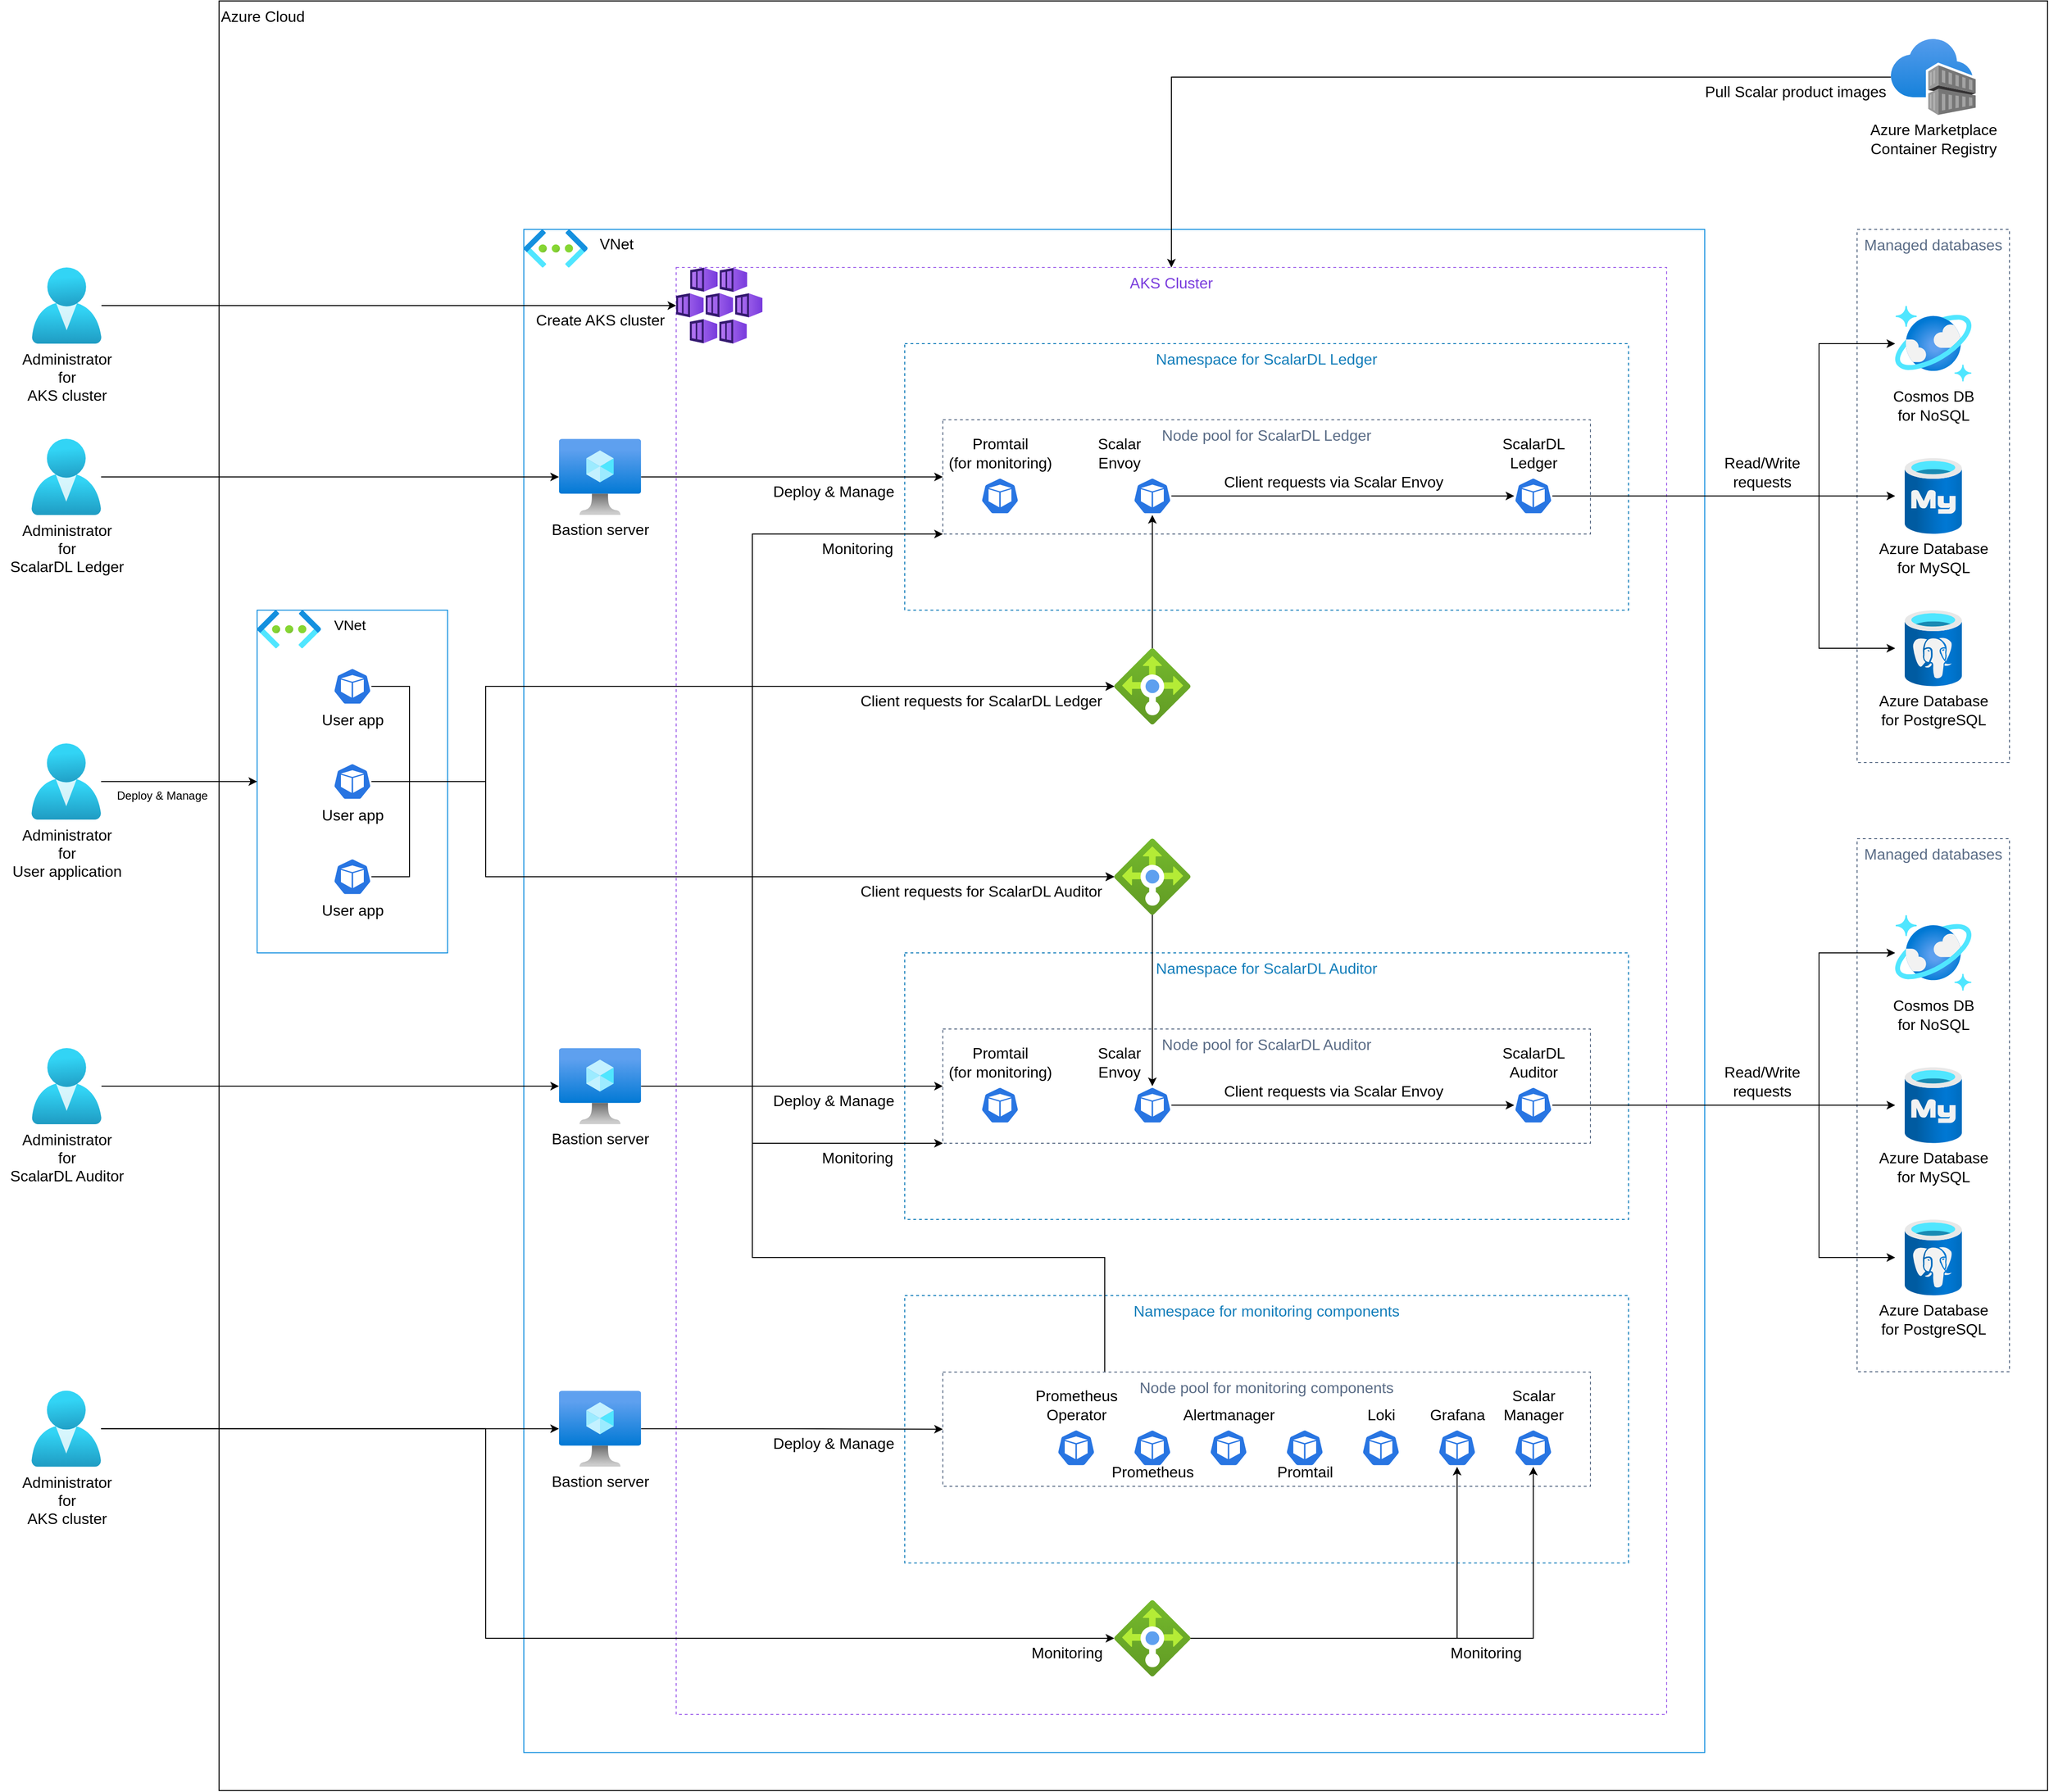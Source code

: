 <mxfile version="21.6.3" type="google">
  <diagram id="od8Rnb8N7IRgNO0WA-l_" name="ページ1">
    <mxGraphModel grid="1" page="1" gridSize="10" guides="1" tooltips="1" connect="1" arrows="1" fold="1" pageScale="1" pageWidth="827" pageHeight="1169" math="0" shadow="0">
      <root>
        <mxCell id="0" />
        <mxCell id="1" parent="0" />
        <mxCell id="4RMlaNEZ_JUuQXNBITAf-21" value="" style="fillColor=none;strokeColor=#1490df;verticalAlign=top;fontStyle=0;fontColor=#5A6C86;fontFamily=Helvetica;fontSize=12;align=left;" vertex="1" parent="1">
          <mxGeometry x="-760" y="320" width="1240" height="1600" as="geometry" />
        </mxCell>
        <mxCell id="4RMlaNEZ_JUuQXNBITAf-16" value="Azure Cloud" style="fillColor=none;strokeColor=#000000;verticalAlign=top;fontStyle=0;fontColor=#000000;fontFamily=Helvetica;fontSize=16;align=left;" vertex="1" parent="1">
          <mxGeometry x="-1080" y="80" width="1920" height="1880" as="geometry" />
        </mxCell>
        <mxCell id="4RMlaNEZ_JUuQXNBITAf-17" value="" style="fillColor=none;strokeColor=#1490df;verticalAlign=top;fontStyle=0;fontColor=#5A6C86;fontFamily=Helvetica;fontSize=12;align=left;" vertex="1" parent="1">
          <mxGeometry x="-1040" y="720" width="200" height="360" as="geometry" />
        </mxCell>
        <mxCell id="UtOP1kqGwqF7ZHsXyCKP-4" style="edgeStyle=orthogonalEdgeStyle;rounded=0;orthogonalLoop=1;jettySize=auto;html=1;" edge="1" parent="1" source="lfk6WiDXfvXD1CINPozg-5" target="ld51Vf0XXrK7iPBP93IV-2">
          <mxGeometry relative="1" as="geometry">
            <Array as="points">
              <mxPoint x="-880" y="800" />
              <mxPoint x="-880" y="900" />
              <mxPoint x="-800" y="900" />
              <mxPoint x="-800" y="1000" />
            </Array>
            <mxPoint x="-920" y="812.96" as="sourcePoint" />
            <mxPoint x="-140" y="1000.034" as="targetPoint" />
          </mxGeometry>
        </mxCell>
        <mxCell id="UtOP1kqGwqF7ZHsXyCKP-8" style="edgeStyle=orthogonalEdgeStyle;rounded=0;orthogonalLoop=1;jettySize=auto;html=1;" edge="1" parent="1" source="lfk6WiDXfvXD1CINPozg-6" target="ld51Vf0XXrK7iPBP93IV-2">
          <mxGeometry relative="1" as="geometry">
            <Array as="points">
              <mxPoint x="-880" y="1000" />
              <mxPoint x="-880" y="900" />
              <mxPoint x="-800" y="900" />
              <mxPoint x="-800" y="1000" />
            </Array>
            <mxPoint x="-920" y="987.04" as="sourcePoint" />
            <mxPoint x="-140" y="1000.034" as="targetPoint" />
          </mxGeometry>
        </mxCell>
        <mxCell id="UtOP1kqGwqF7ZHsXyCKP-2" style="edgeStyle=orthogonalEdgeStyle;rounded=0;orthogonalLoop=1;jettySize=auto;html=1;" edge="1" parent="1" source="lfk6WiDXfvXD1CINPozg-5" target="ld51Vf0XXrK7iPBP93IV-1">
          <mxGeometry relative="1" as="geometry">
            <Array as="points">
              <mxPoint x="-880" y="800" />
              <mxPoint x="-880" y="900" />
              <mxPoint x="-800" y="900" />
              <mxPoint x="-800" y="800" />
            </Array>
            <mxPoint x="-920" y="812.96" as="sourcePoint" />
            <mxPoint x="-140" y="800.0" as="targetPoint" />
          </mxGeometry>
        </mxCell>
        <mxCell id="UtOP1kqGwqF7ZHsXyCKP-3" style="edgeStyle=orthogonalEdgeStyle;rounded=0;orthogonalLoop=1;jettySize=auto;html=1;strokeWidth=1;" edge="1" parent="1" source="lfk6WiDXfvXD1CINPozg-6" target="ld51Vf0XXrK7iPBP93IV-1">
          <mxGeometry relative="1" as="geometry">
            <Array as="points">
              <mxPoint x="-880" y="1000" />
              <mxPoint x="-880" y="900" />
              <mxPoint x="-800" y="900" />
              <mxPoint x="-800" y="800" />
            </Array>
            <mxPoint x="-920" y="987.04" as="sourcePoint" />
            <mxPoint x="-140" y="800.0" as="targetPoint" />
          </mxGeometry>
        </mxCell>
        <mxCell id="4RMlaNEZ_JUuQXNBITAf-29" value="AKS Cluster" style="fillColor=none;strokeColor=#a265ec;dashed=1;verticalAlign=top;fontStyle=0;fontColor=#7a3ddd;strokeWidth=1;fontSize=16;" vertex="1" parent="1">
          <mxGeometry x="-600" y="360" width="1040" height="1520" as="geometry" />
        </mxCell>
        <mxCell id="UtOP1kqGwqF7ZHsXyCKP-1" style="edgeStyle=orthogonalEdgeStyle;rounded=0;orthogonalLoop=1;jettySize=auto;html=1;" edge="1" parent="1" source="lfk6WiDXfvXD1CINPozg-4" target="ld51Vf0XXrK7iPBP93IV-1">
          <mxGeometry relative="1" as="geometry">
            <Array as="points">
              <mxPoint x="-800" y="900" />
              <mxPoint x="-800" y="800" />
            </Array>
            <mxPoint x="-920" y="900.04" as="sourcePoint" />
            <mxPoint x="-140" y="800.0" as="targetPoint" />
          </mxGeometry>
        </mxCell>
        <mxCell id="UtOP1kqGwqF7ZHsXyCKP-7" style="edgeStyle=orthogonalEdgeStyle;rounded=0;orthogonalLoop=1;jettySize=auto;html=1;" edge="1" parent="1" source="lfk6WiDXfvXD1CINPozg-4" target="ld51Vf0XXrK7iPBP93IV-2">
          <mxGeometry relative="1" as="geometry">
            <Array as="points">
              <mxPoint x="-800" y="900" />
              <mxPoint x="-800" y="1000" />
            </Array>
            <mxPoint x="-920" y="900.04" as="sourcePoint" />
            <mxPoint x="-140" y="1000.034" as="targetPoint" />
          </mxGeometry>
        </mxCell>
        <mxCell id="_7Zfx2WeEvOsrcjYOMyE-3" value="Namespace for ScalarDL Ledger" style="fillColor=none;strokeColor=#147EBA;dashed=1;verticalAlign=top;fontStyle=0;fontColor=#147EBA;whiteSpace=wrap;html=1;fontSize=16;" vertex="1" parent="1">
          <mxGeometry x="-360" y="440" width="760" height="280" as="geometry" />
        </mxCell>
        <mxCell id="_7Zfx2WeEvOsrcjYOMyE-7" value="Namespace for&amp;nbsp;monitoring components" style="fillColor=none;strokeColor=#147EBA;dashed=1;verticalAlign=top;fontStyle=0;fontColor=#147EBA;whiteSpace=wrap;html=1;fontSize=16;" vertex="1" parent="1">
          <mxGeometry x="-360" y="1440" width="760" height="280.84" as="geometry" />
        </mxCell>
        <mxCell id="_7Zfx2WeEvOsrcjYOMyE-4" value="Namespace for ScalarDL Auditor" style="fillColor=none;strokeColor=#147EBA;dashed=1;verticalAlign=top;fontStyle=0;fontColor=#147EBA;whiteSpace=wrap;html=1;fontSize=16;" vertex="1" parent="1">
          <mxGeometry x="-360" y="1080" width="760" height="280" as="geometry" />
        </mxCell>
        <mxCell id="XumjTPw2hBYQ-sRrh7FU-35" style="edgeStyle=orthogonalEdgeStyle;rounded=0;orthogonalLoop=1;jettySize=auto;html=1;fontFamily=Helvetica;fontSize=12;fontColor=#D05C17;" edge="1" parent="1" source="rG4Chw25xC7ntbcP7RaF-3" target="4RMlaNEZ_JUuQXNBITAf-24">
          <mxGeometry relative="1" as="geometry">
            <mxPoint x="-1203.636" y="580.619" as="sourcePoint" />
            <mxPoint x="-720" y="580" as="targetPoint" />
          </mxGeometry>
        </mxCell>
        <mxCell id="XumjTPw2hBYQ-sRrh7FU-36" value="Managed databases" style="fillColor=none;strokeColor=#5A6C86;dashed=1;verticalAlign=top;fontStyle=0;fontColor=#5A6C86;fontFamily=Helvetica;fontSize=16;" vertex="1" parent="1">
          <mxGeometry x="640" y="320" width="160" height="560" as="geometry" />
        </mxCell>
        <mxCell id="eG7ZQN_vo8qLT-gt9y6S-23" style="edgeStyle=orthogonalEdgeStyle;rounded=0;orthogonalLoop=1;jettySize=auto;html=1;entryX=0;entryY=0.5;entryDx=0;entryDy=0;entryPerimeter=0;" edge="1" parent="1" source="lfk6WiDXfvXD1CINPozg-9">
          <mxGeometry relative="1" as="geometry">
            <Array as="points">
              <mxPoint x="600" y="600" />
              <mxPoint x="600" y="440" />
            </Array>
            <mxPoint x="320" y="600.048" as="sourcePoint" />
            <mxPoint x="680" y="440" as="targetPoint" />
          </mxGeometry>
        </mxCell>
        <mxCell id="eG7ZQN_vo8qLT-gt9y6S-40" style="edgeStyle=orthogonalEdgeStyle;rounded=0;orthogonalLoop=1;jettySize=auto;html=1;" edge="1" parent="1" source="lfk6WiDXfvXD1CINPozg-9">
          <mxGeometry relative="1" as="geometry">
            <Array as="points">
              <mxPoint x="600" y="600" />
              <mxPoint x="600" y="760" />
            </Array>
            <mxPoint x="320" y="600.048" as="sourcePoint" />
            <mxPoint x="680" y="760" as="targetPoint" />
          </mxGeometry>
        </mxCell>
        <mxCell id="eG7ZQN_vo8qLT-gt9y6S-41" style="edgeStyle=orthogonalEdgeStyle;rounded=0;orthogonalLoop=1;jettySize=auto;html=1;" edge="1" parent="1" source="lfk6WiDXfvXD1CINPozg-9">
          <mxGeometry relative="1" as="geometry">
            <Array as="points" />
            <mxPoint x="320" y="600.048" as="sourcePoint" />
            <mxPoint x="680" y="600" as="targetPoint" />
          </mxGeometry>
        </mxCell>
        <mxCell id="XumjTPw2hBYQ-sRrh7FU-22" value="Node pool for ScalarDL Ledger" style="fillColor=none;strokeColor=#5A6C86;dashed=1;verticalAlign=top;fontStyle=0;fontColor=#5A6C86;fontFamily=Helvetica;fontSize=16;" vertex="1" parent="1">
          <mxGeometry x="-320" y="520" width="680" height="120" as="geometry" />
        </mxCell>
        <mxCell id="XumjTPw2hBYQ-sRrh7FU-33" value="" style="edgeStyle=orthogonalEdgeStyle;rounded=0;orthogonalLoop=1;jettySize=auto;html=1;fontFamily=Helvetica;fontSize=12;fontColor=#D05C17;entryX=0;entryY=0.5;entryDx=0;entryDy=0;" edge="1" parent="1" source="4RMlaNEZ_JUuQXNBITAf-24" target="XumjTPw2hBYQ-sRrh7FU-22">
          <mxGeometry relative="1" as="geometry">
            <mxPoint x="-640.0" y="580" as="sourcePoint" />
            <Array as="points" />
          </mxGeometry>
        </mxCell>
        <mxCell id="eG7ZQN_vo8qLT-gt9y6S-7" value="ScalarDL&lt;br&gt;Ledger" style="text;html=1;align=center;verticalAlign=middle;resizable=0;points=[];autosize=1;strokeColor=none;fillColor=none;fontSize=16;" vertex="1" parent="1">
          <mxGeometry x="255" y="530" width="90" height="50" as="geometry" />
        </mxCell>
        <mxCell id="eG7ZQN_vo8qLT-gt9y6S-8" value="Scalar&lt;br&gt;Envoy" style="text;html=1;align=center;verticalAlign=middle;resizable=0;points=[];autosize=1;strokeColor=none;fillColor=none;fontSize=16;" vertex="1" parent="1">
          <mxGeometry x="-170" y="530" width="70" height="50" as="geometry" />
        </mxCell>
        <mxCell id="eG7ZQN_vo8qLT-gt9y6S-24" style="edgeStyle=orthogonalEdgeStyle;rounded=0;orthogonalLoop=1;jettySize=auto;html=1;" edge="1" parent="1" source="lfk6WiDXfvXD1CINPozg-8" target="lfk6WiDXfvXD1CINPozg-9">
          <mxGeometry relative="1" as="geometry">
            <mxPoint x="-80" y="600.0" as="sourcePoint" />
            <mxPoint x="280" y="600.048" as="targetPoint" />
          </mxGeometry>
        </mxCell>
        <mxCell id="eG7ZQN_vo8qLT-gt9y6S-36" value="Bastion server" style="text;html=1;align=center;verticalAlign=middle;resizable=0;points=[];autosize=1;strokeColor=none;fillColor=none;fontSize=16;" vertex="1" parent="1">
          <mxGeometry x="-744.99" y="620.0" width="130" height="30" as="geometry" />
        </mxCell>
        <mxCell id="eG7ZQN_vo8qLT-gt9y6S-38" value="Deploy &amp;amp; Manage" style="text;html=1;align=center;verticalAlign=middle;resizable=0;points=[];autosize=1;strokeColor=none;fillColor=none;fontSize=16;" vertex="1" parent="1">
          <mxGeometry x="-510" y="580" width="150" height="30" as="geometry" />
        </mxCell>
        <mxCell id="eG7ZQN_vo8qLT-gt9y6S-51" value="Administrator&lt;br style=&quot;font-size: 16px;&quot;&gt;for&lt;br style=&quot;font-size: 16px;&quot;&gt;ScalarDL Ledger" style="text;html=1;align=center;verticalAlign=middle;resizable=0;points=[];autosize=1;strokeColor=none;fillColor=none;fontSize=16;" vertex="1" parent="1">
          <mxGeometry x="-1310" y="620" width="140" height="70" as="geometry" />
        </mxCell>
        <mxCell id="tqQFtVf9cBMd6XpxgD0x-10" style="edgeStyle=orthogonalEdgeStyle;rounded=0;orthogonalLoop=1;jettySize=auto;html=1;entryX=0.5;entryY=0;entryDx=0;entryDy=0;" edge="1" parent="1" source="4RMlaNEZ_JUuQXNBITAf-2" target="4RMlaNEZ_JUuQXNBITAf-29">
          <mxGeometry relative="1" as="geometry">
            <Array as="points">
              <mxPoint x="-80" y="160" />
            </Array>
            <mxPoint x="680" y="160" as="sourcePoint" />
            <mxPoint x="-20" y="360" as="targetPoint" />
          </mxGeometry>
        </mxCell>
        <mxCell id="eG7ZQN_vo8qLT-gt9y6S-57" value="Pull Scalar product images" style="text;html=1;align=center;verticalAlign=middle;resizable=0;points=[];autosize=1;strokeColor=none;fillColor=none;fontSize=16;" vertex="1" parent="1">
          <mxGeometry x="470" y="160" width="210" height="30" as="geometry" />
        </mxCell>
        <mxCell id="eG7ZQN_vo8qLT-gt9y6S-59" value="Create AKS cluster" style="text;html=1;align=center;verticalAlign=middle;resizable=0;points=[];autosize=1;strokeColor=none;fillColor=none;fontSize=16;" vertex="1" parent="1">
          <mxGeometry x="-759.99" y="400" width="160" height="30" as="geometry" />
        </mxCell>
        <mxCell id="eG7ZQN_vo8qLT-gt9y6S-67" value="Promtail&lt;br style=&quot;font-size: 16px;&quot;&gt;(for monitoring)" style="text;html=1;align=center;verticalAlign=middle;resizable=0;points=[];autosize=1;strokeColor=none;fillColor=none;fontSize=16;" vertex="1" parent="1">
          <mxGeometry x="-325" y="530" width="130" height="50" as="geometry" />
        </mxCell>
        <mxCell id="eG7ZQN_vo8qLT-gt9y6S-73" value="Client requests via Scalar Envoy" style="text;html=1;align=center;verticalAlign=middle;resizable=0;points=[];autosize=1;strokeColor=none;fillColor=none;fontSize=16;" vertex="1" parent="1">
          <mxGeometry x="-35" y="570" width="250" height="30" as="geometry" />
        </mxCell>
        <mxCell id="eG7ZQN_vo8qLT-gt9y6S-74" value="Read/Write&lt;br style=&quot;font-size: 16px;&quot;&gt;requests" style="text;html=1;align=center;verticalAlign=middle;resizable=0;points=[];autosize=1;strokeColor=none;fillColor=none;fontSize=16;" vertex="1" parent="1">
          <mxGeometry x="490" y="550.0" width="100" height="50" as="geometry" />
        </mxCell>
        <mxCell id="UtOP1kqGwqF7ZHsXyCKP-9" style="edgeStyle=orthogonalEdgeStyle;rounded=0;orthogonalLoop=1;jettySize=auto;html=1;entryX=0.5;entryY=1;entryDx=0;entryDy=0;entryPerimeter=0;" edge="1" parent="1" source="ld51Vf0XXrK7iPBP93IV-1" target="lfk6WiDXfvXD1CINPozg-8">
          <mxGeometry relative="1" as="geometry">
            <mxPoint x="-100" y="612.841" as="targetPoint" />
            <mxPoint x="-100" y="760" as="sourcePoint" />
          </mxGeometry>
        </mxCell>
        <mxCell id="kts-2amzLd4KtE07fWtA-69" value="Managed databases" style="fillColor=none;strokeColor=#5A6C86;dashed=1;verticalAlign=top;fontStyle=0;fontColor=#5A6C86;fontFamily=Helvetica;fontSize=16;" vertex="1" parent="1">
          <mxGeometry x="640" y="960.0" width="160" height="560" as="geometry" />
        </mxCell>
        <mxCell id="_7Zfx2WeEvOsrcjYOMyE-21" style="edgeStyle=orthogonalEdgeStyle;rounded=0;orthogonalLoop=1;jettySize=auto;html=1;entryX=0;entryY=1;entryDx=0;entryDy=0;exitX=0.25;exitY=0;exitDx=0;exitDy=0;" edge="1" parent="1" source="kts-2amzLd4KtE07fWtA-80" target="kts-2amzLd4KtE07fWtA-81">
          <mxGeometry relative="1" as="geometry">
            <Array as="points">
              <mxPoint x="-150" y="1400" />
              <mxPoint x="-520" y="1400" />
              <mxPoint x="-520" y="1280" />
            </Array>
          </mxGeometry>
        </mxCell>
        <mxCell id="_7Zfx2WeEvOsrcjYOMyE-22" style="edgeStyle=orthogonalEdgeStyle;rounded=0;orthogonalLoop=1;jettySize=auto;html=1;entryX=0;entryY=1;entryDx=0;entryDy=0;exitX=0.25;exitY=0;exitDx=0;exitDy=0;" edge="1" parent="1" source="kts-2amzLd4KtE07fWtA-80" target="XumjTPw2hBYQ-sRrh7FU-22">
          <mxGeometry relative="1" as="geometry">
            <Array as="points">
              <mxPoint x="-150" y="1400" />
              <mxPoint x="-520" y="1400" />
              <mxPoint x="-520" y="640" />
            </Array>
          </mxGeometry>
        </mxCell>
        <mxCell id="kts-2amzLd4KtE07fWtA-80" value="Node pool for monitoring components" style="fillColor=none;strokeColor=#5A6C86;dashed=1;verticalAlign=top;fontStyle=0;fontColor=#5A6C86;fontFamily=Helvetica;fontSize=16;" vertex="1" parent="1">
          <mxGeometry x="-320" y="1520.42" width="680" height="120" as="geometry" />
        </mxCell>
        <mxCell id="kts-2amzLd4KtE07fWtA-81" value="Node pool for ScalarDL Auditor" style="fillColor=none;strokeColor=#5A6C86;dashed=1;verticalAlign=top;fontStyle=0;fontColor=#5A6C86;fontFamily=Helvetica;fontSize=16;" vertex="1" parent="1">
          <mxGeometry x="-320" y="1160" width="680" height="120" as="geometry" />
        </mxCell>
        <mxCell id="kts-2amzLd4KtE07fWtA-85" value="ScalarDL&lt;br&gt;Auditor" style="text;html=1;align=center;verticalAlign=middle;resizable=0;points=[];autosize=1;strokeColor=none;fillColor=none;fontSize=16;" vertex="1" parent="1">
          <mxGeometry x="255" y="1170" width="90" height="50" as="geometry" />
        </mxCell>
        <mxCell id="kts-2amzLd4KtE07fWtA-86" value="Scalar&lt;br&gt;Envoy" style="text;html=1;align=center;verticalAlign=middle;resizable=0;points=[];autosize=1;strokeColor=none;fillColor=none;fontSize=16;" vertex="1" parent="1">
          <mxGeometry x="-170" y="1170" width="70" height="50" as="geometry" />
        </mxCell>
        <mxCell id="kts-2amzLd4KtE07fWtA-87" value="Prometheus&lt;br style=&quot;font-size: 16px;&quot;&gt;Operator" style="text;html=1;align=center;verticalAlign=middle;resizable=0;points=[];autosize=1;strokeColor=none;fillColor=none;fontSize=16;" vertex="1" parent="1">
          <mxGeometry x="-235" y="1529.92" width="110" height="50" as="geometry" />
        </mxCell>
        <mxCell id="kts-2amzLd4KtE07fWtA-88" value="Prometheus" style="text;html=1;align=center;verticalAlign=middle;resizable=0;points=[];autosize=1;strokeColor=none;fillColor=none;fontSize=16;" vertex="1" parent="1">
          <mxGeometry x="-155" y="1610.42" width="110" height="30" as="geometry" />
        </mxCell>
        <mxCell id="kts-2amzLd4KtE07fWtA-89" value="Grafana" style="text;html=1;align=center;verticalAlign=middle;resizable=0;points=[];autosize=1;strokeColor=none;fillColor=none;fontSize=16;" vertex="1" parent="1">
          <mxGeometry x="180" y="1549.92" width="80" height="30" as="geometry" />
        </mxCell>
        <mxCell id="kts-2amzLd4KtE07fWtA-90" value="Scalar&lt;br&gt;Manager" style="text;html=1;align=center;verticalAlign=middle;resizable=0;points=[];autosize=1;strokeColor=none;fillColor=none;fontSize=16;" vertex="1" parent="1">
          <mxGeometry x="255" y="1530" width="90" height="50" as="geometry" />
        </mxCell>
        <mxCell id="kts-2amzLd4KtE07fWtA-94" style="edgeStyle=orthogonalEdgeStyle;rounded=0;orthogonalLoop=1;jettySize=auto;html=1;" edge="1" parent="1" source="lfk6WiDXfvXD1CINPozg-11" target="lfk6WiDXfvXD1CINPozg-12">
          <mxGeometry relative="1" as="geometry">
            <mxPoint x="-80" y="1240.84" as="sourcePoint" />
            <mxPoint x="280" y="1240.861" as="targetPoint" />
          </mxGeometry>
        </mxCell>
        <mxCell id="kts-2amzLd4KtE07fWtA-99" value="Alertmanager" style="text;html=1;align=center;verticalAlign=middle;resizable=0;points=[];autosize=1;strokeColor=none;fillColor=none;fontSize=16;" vertex="1" parent="1">
          <mxGeometry x="-80" y="1549.92" width="120" height="30" as="geometry" />
        </mxCell>
        <mxCell id="kts-2amzLd4KtE07fWtA-100" value="Monitoring" style="text;html=1;align=center;verticalAlign=middle;resizable=0;points=[];autosize=1;strokeColor=none;fillColor=none;fontSize=16;" vertex="1" parent="1">
          <mxGeometry x="200" y="1800" width="100" height="30" as="geometry" />
        </mxCell>
        <mxCell id="kts-2amzLd4KtE07fWtA-101" value="Bastion server" style="text;html=1;align=center;verticalAlign=middle;resizable=0;points=[];autosize=1;strokeColor=none;fillColor=none;fontSize=16;" vertex="1" parent="1">
          <mxGeometry x="-744.99" y="1260" width="130" height="30" as="geometry" />
        </mxCell>
        <mxCell id="kts-2amzLd4KtE07fWtA-102" value="Deploy &amp;amp; Manage" style="text;html=1;align=center;verticalAlign=middle;resizable=0;points=[];autosize=1;strokeColor=none;fillColor=none;fontSize=16;" vertex="1" parent="1">
          <mxGeometry x="-510" y="1220" width="150" height="30" as="geometry" />
        </mxCell>
        <mxCell id="_7Zfx2WeEvOsrcjYOMyE-14" style="edgeStyle=orthogonalEdgeStyle;rounded=0;orthogonalLoop=1;jettySize=auto;html=1;entryX=0.5;entryY=1;entryDx=0;entryDy=0;entryPerimeter=0;" edge="1" parent="1" source="ld51Vf0XXrK7iPBP93IV-3" target="lfk6WiDXfvXD1CINPozg-21">
          <mxGeometry relative="1" as="geometry">
            <mxPoint x="220.022" y="1612.761" as="targetPoint" />
            <mxPoint x="-60" y="1800" as="sourcePoint" />
            <Array as="points">
              <mxPoint x="220" y="1800" />
            </Array>
          </mxGeometry>
        </mxCell>
        <mxCell id="_7Zfx2WeEvOsrcjYOMyE-15" style="edgeStyle=orthogonalEdgeStyle;rounded=0;orthogonalLoop=1;jettySize=auto;html=1;entryX=0.5;entryY=1;entryDx=0;entryDy=0;entryPerimeter=0;" edge="1" parent="1" source="ld51Vf0XXrK7iPBP93IV-3" target="lfk6WiDXfvXD1CINPozg-22">
          <mxGeometry relative="1" as="geometry">
            <mxPoint x="300.022" y="1612.761" as="targetPoint" />
            <mxPoint x="-60" y="1800" as="sourcePoint" />
            <Array as="points">
              <mxPoint x="300" y="1800" />
            </Array>
          </mxGeometry>
        </mxCell>
        <mxCell id="kts-2amzLd4KtE07fWtA-106" value="Monitoring" style="text;html=1;align=center;verticalAlign=middle;resizable=0;points=[];autosize=1;strokeColor=none;fillColor=none;fontSize=16;" vertex="1" parent="1">
          <mxGeometry x="-240" y="1800" width="100" height="30" as="geometry" />
        </mxCell>
        <mxCell id="kts-2amzLd4KtE07fWtA-114" value="Loki" style="text;html=1;align=center;verticalAlign=middle;resizable=0;points=[];autosize=1;strokeColor=none;fillColor=none;fontSize=16;" vertex="1" parent="1">
          <mxGeometry x="115" y="1549.92" width="50" height="30" as="geometry" />
        </mxCell>
        <mxCell id="kts-2amzLd4KtE07fWtA-115" value="Promtail" style="text;html=1;align=center;verticalAlign=middle;resizable=0;points=[];autosize=1;strokeColor=none;fillColor=none;fontSize=16;" vertex="1" parent="1">
          <mxGeometry x="20" y="1610" width="80" height="30" as="geometry" />
        </mxCell>
        <mxCell id="kts-2amzLd4KtE07fWtA-117" value="Promtail&lt;br style=&quot;font-size: 16px;&quot;&gt;(for monitoring)" style="text;html=1;align=center;verticalAlign=middle;resizable=0;points=[];autosize=1;strokeColor=none;fillColor=none;fontSize=16;" vertex="1" parent="1">
          <mxGeometry x="-325" y="1170" width="130" height="50" as="geometry" />
        </mxCell>
        <mxCell id="kts-2amzLd4KtE07fWtA-121" value="Client requests via Scalar Envoy" style="text;html=1;align=center;verticalAlign=middle;resizable=0;points=[];autosize=1;strokeColor=none;fillColor=none;fontSize=16;" vertex="1" parent="1">
          <mxGeometry x="-35" y="1210" width="250" height="30" as="geometry" />
        </mxCell>
        <mxCell id="kts-2amzLd4KtE07fWtA-122" value="Read/Write&lt;br style=&quot;font-size: 16px;&quot;&gt;requests" style="text;html=1;align=center;verticalAlign=middle;resizable=0;points=[];autosize=1;strokeColor=none;fillColor=none;fontSize=16;" vertex="1" parent="1">
          <mxGeometry x="490" y="1190" width="100" height="50" as="geometry" />
        </mxCell>
        <mxCell id="kts-2amzLd4KtE07fWtA-123" value="Deploy &amp;amp; Manage" style="text;html=1;align=center;verticalAlign=middle;resizable=0;points=[];autosize=1;strokeColor=none;fillColor=none;fontSize=16;" vertex="1" parent="1">
          <mxGeometry x="-510" y="1580" width="150" height="30" as="geometry" />
        </mxCell>
        <mxCell id="UtOP1kqGwqF7ZHsXyCKP-10" style="edgeStyle=orthogonalEdgeStyle;rounded=0;orthogonalLoop=1;jettySize=auto;html=1;entryX=0.5;entryY=0;entryDx=0;entryDy=0;entryPerimeter=0;" edge="1" parent="1" source="ld51Vf0XXrK7iPBP93IV-2" target="lfk6WiDXfvXD1CINPozg-11">
          <mxGeometry relative="1" as="geometry">
            <mxPoint x="-100" y="1227.999" as="targetPoint" />
            <mxPoint x="-100" y="1040" as="sourcePoint" />
          </mxGeometry>
        </mxCell>
        <mxCell id="kts-2amzLd4KtE07fWtA-127" value="Administrator&lt;br style=&quot;font-size: 16px;&quot;&gt;for&lt;br style=&quot;font-size: 16px;&quot;&gt;ScalarDL Auditor" style="text;html=1;align=center;verticalAlign=middle;resizable=0;points=[];autosize=1;strokeColor=none;fillColor=none;fontSize=16;" vertex="1" parent="1">
          <mxGeometry x="-1310" y="1260" width="140" height="70" as="geometry" />
        </mxCell>
        <mxCell id="kts-2amzLd4KtE07fWtA-133" value="Administrator&lt;br style=&quot;font-size: 16px;&quot;&gt;for&lt;br style=&quot;font-size: 16px;&quot;&gt;User application" style="text;html=1;align=center;verticalAlign=middle;resizable=0;points=[];autosize=1;strokeColor=none;fillColor=none;fontSize=16;" vertex="1" parent="1">
          <mxGeometry x="-1310" y="940" width="140" height="70" as="geometry" />
        </mxCell>
        <mxCell id="kts-2amzLd4KtE07fWtA-145" value="Deploy &amp;amp; Manage" style="text;html=1;align=center;verticalAlign=middle;resizable=0;points=[];autosize=1;strokeColor=none;fillColor=none;" vertex="1" parent="1">
          <mxGeometry x="-1200" y="900" width="120" height="30" as="geometry" />
        </mxCell>
        <mxCell id="UtOP1kqGwqF7ZHsXyCKP-11" value="Client requests for ScalarDL Ledger" style="text;html=1;align=center;verticalAlign=middle;resizable=0;points=[];autosize=1;strokeColor=none;fillColor=none;fontSize=16;" vertex="1" parent="1">
          <mxGeometry x="-420" y="800" width="280" height="30" as="geometry" />
        </mxCell>
        <mxCell id="UtOP1kqGwqF7ZHsXyCKP-12" value="Client requests for ScalarDL Auditor" style="text;html=1;align=center;verticalAlign=middle;resizable=0;points=[];autosize=1;strokeColor=none;fillColor=none;fontSize=16;" vertex="1" parent="1">
          <mxGeometry x="-420" y="1000" width="280" height="30" as="geometry" />
        </mxCell>
        <mxCell id="yIkkksGHY--DXV_cxmRt-3" style="edgeStyle=orthogonalEdgeStyle;rounded=0;orthogonalLoop=1;jettySize=auto;html=1;" edge="1" parent="1" source="rG4Chw25xC7ntbcP7RaF-1">
          <mxGeometry relative="1" as="geometry">
            <mxPoint x="-1203.636" y="400" as="sourcePoint" />
            <mxPoint x="-600" y="400" as="targetPoint" />
          </mxGeometry>
        </mxCell>
        <mxCell id="yIkkksGHY--DXV_cxmRt-2" value="Administrator&lt;br style=&quot;font-size: 16px;&quot;&gt;for&lt;br style=&quot;font-size: 16px;&quot;&gt;AKS cluster" style="text;html=1;align=center;verticalAlign=middle;resizable=0;points=[];autosize=1;strokeColor=none;fillColor=none;fontSize=16;" vertex="1" parent="1">
          <mxGeometry x="-1300" y="440" width="120" height="70" as="geometry" />
        </mxCell>
        <mxCell id="_7Zfx2WeEvOsrcjYOMyE-12" style="edgeStyle=orthogonalEdgeStyle;rounded=0;orthogonalLoop=1;jettySize=auto;html=1;" edge="1" parent="1" source="rG4Chw25xC7ntbcP7RaF-6" target="4RMlaNEZ_JUuQXNBITAf-28">
          <mxGeometry relative="1" as="geometry">
            <mxPoint x="-1203.636" y="1580.42" as="sourcePoint" />
            <Array as="points" />
            <mxPoint x="-720" y="1579.857" as="targetPoint" />
          </mxGeometry>
        </mxCell>
        <mxCell id="_7Zfx2WeEvOsrcjYOMyE-13" style="edgeStyle=orthogonalEdgeStyle;rounded=0;orthogonalLoop=1;jettySize=auto;html=1;" edge="1" parent="1" source="rG4Chw25xC7ntbcP7RaF-6" target="ld51Vf0XXrK7iPBP93IV-3">
          <mxGeometry relative="1" as="geometry">
            <Array as="points">
              <mxPoint x="-800" y="1580" />
              <mxPoint x="-800" y="1800" />
            </Array>
            <mxPoint x="-1203.636" y="1580.381" as="sourcePoint" />
            <mxPoint x="-140" y="1800" as="targetPoint" />
          </mxGeometry>
        </mxCell>
        <mxCell id="_7Zfx2WeEvOsrcjYOMyE-11" style="edgeStyle=orthogonalEdgeStyle;rounded=0;orthogonalLoop=1;jettySize=auto;html=1;" edge="1" parent="1" source="4RMlaNEZ_JUuQXNBITAf-28" target="kts-2amzLd4KtE07fWtA-80">
          <mxGeometry relative="1" as="geometry">
            <mxPoint x="-640" y="1580.42" as="sourcePoint" />
          </mxGeometry>
        </mxCell>
        <mxCell id="_7Zfx2WeEvOsrcjYOMyE-10" value="Bastion server" style="text;html=1;align=center;verticalAlign=middle;resizable=0;points=[];autosize=1;strokeColor=none;fillColor=none;fontSize=16;" vertex="1" parent="1">
          <mxGeometry x="-745" y="1619.92" width="130" height="30" as="geometry" />
        </mxCell>
        <mxCell id="_7Zfx2WeEvOsrcjYOMyE-19" value="Administrator&lt;br style=&quot;font-size: 16px;&quot;&gt;for&lt;br style=&quot;font-size: 16px;&quot;&gt;AKS cluster" style="text;html=1;align=center;verticalAlign=middle;resizable=0;points=[];autosize=1;strokeColor=none;fillColor=none;fontSize=16;" vertex="1" parent="1">
          <mxGeometry x="-1300" y="1620" width="120" height="70" as="geometry" />
        </mxCell>
        <mxCell id="_7Zfx2WeEvOsrcjYOMyE-23" value="Monitoring" style="text;html=1;align=center;verticalAlign=middle;resizable=0;points=[];autosize=1;strokeColor=none;fillColor=none;fontSize=16;" vertex="1" parent="1">
          <mxGeometry x="-460" y="1280" width="100" height="30" as="geometry" />
        </mxCell>
        <mxCell id="_7Zfx2WeEvOsrcjYOMyE-24" value="Monitoring" style="text;html=1;align=center;verticalAlign=middle;resizable=0;points=[];autosize=1;strokeColor=none;fillColor=none;fontSize=16;" vertex="1" parent="1">
          <mxGeometry x="-460" y="640" width="100" height="30" as="geometry" />
        </mxCell>
        <mxCell id="lfk6WiDXfvXD1CINPozg-1" value="User app" style="text;html=1;align=center;verticalAlign=middle;resizable=0;points=[];autosize=1;strokeColor=none;fillColor=none;fontSize=16;" vertex="1" parent="1">
          <mxGeometry x="-985" y="820" width="90" height="30" as="geometry" />
        </mxCell>
        <mxCell id="lfk6WiDXfvXD1CINPozg-2" value="User app" style="text;html=1;align=center;verticalAlign=middle;resizable=0;points=[];autosize=1;strokeColor=none;fillColor=none;fontSize=16;" vertex="1" parent="1">
          <mxGeometry x="-985" y="920" width="90" height="30" as="geometry" />
        </mxCell>
        <mxCell id="lfk6WiDXfvXD1CINPozg-3" value="User app" style="text;html=1;align=center;verticalAlign=middle;resizable=0;points=[];autosize=1;strokeColor=none;fillColor=none;fontSize=16;" vertex="1" parent="1">
          <mxGeometry x="-985" y="1020.0" width="90" height="30" as="geometry" />
        </mxCell>
        <mxCell id="lfk6WiDXfvXD1CINPozg-4" value="" style="sketch=0;html=1;dashed=0;whitespace=wrap;fillColor=#2875E2;strokeColor=#ffffff;points=[[0.005,0.63,0],[0.1,0.2,0],[0.9,0.2,0],[0.5,0,0],[0.995,0.63,0],[0.72,0.99,0],[0.5,1,0],[0.28,0.99,0]];verticalLabelPosition=bottom;align=center;verticalAlign=top;shape=mxgraph.kubernetes.icon;prIcon=pod" vertex="1" parent="1">
          <mxGeometry x="-960" y="880" width="40" height="40" as="geometry" />
        </mxCell>
        <mxCell id="lfk6WiDXfvXD1CINPozg-5" value="" style="sketch=0;html=1;dashed=0;whitespace=wrap;fillColor=#2875E2;strokeColor=#ffffff;points=[[0.005,0.63,0],[0.1,0.2,0],[0.9,0.2,0],[0.5,0,0],[0.995,0.63,0],[0.72,0.99,0],[0.5,1,0],[0.28,0.99,0]];verticalLabelPosition=bottom;align=center;verticalAlign=top;shape=mxgraph.kubernetes.icon;prIcon=pod" vertex="1" parent="1">
          <mxGeometry x="-960" y="780" width="40" height="40" as="geometry" />
        </mxCell>
        <mxCell id="lfk6WiDXfvXD1CINPozg-6" value="" style="sketch=0;html=1;dashed=0;whitespace=wrap;fillColor=#2875E2;strokeColor=#ffffff;points=[[0.005,0.63,0],[0.1,0.2,0],[0.9,0.2,0],[0.5,0,0],[0.995,0.63,0],[0.72,0.99,0],[0.5,1,0],[0.28,0.99,0]];verticalLabelPosition=bottom;align=center;verticalAlign=top;shape=mxgraph.kubernetes.icon;prIcon=pod" vertex="1" parent="1">
          <mxGeometry x="-960" y="980" width="40" height="40" as="geometry" />
        </mxCell>
        <mxCell id="lfk6WiDXfvXD1CINPozg-7" value="" style="sketch=0;html=1;dashed=0;whitespace=wrap;fillColor=#2875E2;strokeColor=#ffffff;points=[[0.005,0.63,0],[0.1,0.2,0],[0.9,0.2,0],[0.5,0,0],[0.995,0.63,0],[0.72,0.99,0],[0.5,1,0],[0.28,0.99,0]];verticalLabelPosition=bottom;align=center;verticalAlign=top;shape=mxgraph.kubernetes.icon;prIcon=pod" vertex="1" parent="1">
          <mxGeometry x="-280" y="580" width="40" height="40" as="geometry" />
        </mxCell>
        <mxCell id="lfk6WiDXfvXD1CINPozg-8" value="" style="sketch=0;html=1;dashed=0;whitespace=wrap;fillColor=#2875E2;strokeColor=#ffffff;points=[[0.005,0.63,0],[0.1,0.2,0],[0.9,0.2,0],[0.5,0,0],[0.995,0.63,0],[0.72,0.99,0],[0.5,1,0],[0.28,0.99,0]];verticalLabelPosition=bottom;align=center;verticalAlign=top;shape=mxgraph.kubernetes.icon;prIcon=pod" vertex="1" parent="1">
          <mxGeometry x="-120" y="580" width="40" height="40" as="geometry" />
        </mxCell>
        <mxCell id="lfk6WiDXfvXD1CINPozg-9" value="" style="sketch=0;html=1;dashed=0;whitespace=wrap;fillColor=#2875E2;strokeColor=#ffffff;points=[[0.005,0.63,0],[0.1,0.2,0],[0.9,0.2,0],[0.5,0,0],[0.995,0.63,0],[0.72,0.99,0],[0.5,1,0],[0.28,0.99,0]];verticalLabelPosition=bottom;align=center;verticalAlign=top;shape=mxgraph.kubernetes.icon;prIcon=pod" vertex="1" parent="1">
          <mxGeometry x="280" y="580" width="40" height="40" as="geometry" />
        </mxCell>
        <mxCell id="lfk6WiDXfvXD1CINPozg-10" value="" style="sketch=0;html=1;dashed=0;whitespace=wrap;fillColor=#2875E2;strokeColor=#ffffff;points=[[0.005,0.63,0],[0.1,0.2,0],[0.9,0.2,0],[0.5,0,0],[0.995,0.63,0],[0.72,0.99,0],[0.5,1,0],[0.28,0.99,0]];verticalLabelPosition=bottom;align=center;verticalAlign=top;shape=mxgraph.kubernetes.icon;prIcon=pod" vertex="1" parent="1">
          <mxGeometry x="-280" y="1220" width="40" height="40" as="geometry" />
        </mxCell>
        <mxCell id="lfk6WiDXfvXD1CINPozg-11" value="" style="sketch=0;html=1;dashed=0;whitespace=wrap;fillColor=#2875E2;strokeColor=#ffffff;points=[[0.005,0.63,0],[0.1,0.2,0],[0.9,0.2,0],[0.5,0,0],[0.995,0.63,0],[0.72,0.99,0],[0.5,1,0],[0.28,0.99,0]];verticalLabelPosition=bottom;align=center;verticalAlign=top;shape=mxgraph.kubernetes.icon;prIcon=pod" vertex="1" parent="1">
          <mxGeometry x="-120" y="1220" width="40" height="40" as="geometry" />
        </mxCell>
        <mxCell id="lfk6WiDXfvXD1CINPozg-13" style="edgeStyle=orthogonalEdgeStyle;rounded=0;orthogonalLoop=1;jettySize=auto;html=1;" edge="1" parent="1" source="lfk6WiDXfvXD1CINPozg-12">
          <mxGeometry relative="1" as="geometry">
            <mxPoint x="680.0" y="1240" as="targetPoint" />
          </mxGeometry>
        </mxCell>
        <mxCell id="lfk6WiDXfvXD1CINPozg-14" style="edgeStyle=orthogonalEdgeStyle;rounded=0;orthogonalLoop=1;jettySize=auto;html=1;" edge="1" parent="1" source="lfk6WiDXfvXD1CINPozg-12">
          <mxGeometry relative="1" as="geometry">
            <Array as="points">
              <mxPoint x="600" y="1240" />
              <mxPoint x="600" y="1080" />
            </Array>
            <mxPoint x="680.0" y="1080" as="targetPoint" />
          </mxGeometry>
        </mxCell>
        <mxCell id="lfk6WiDXfvXD1CINPozg-15" style="edgeStyle=orthogonalEdgeStyle;rounded=0;orthogonalLoop=1;jettySize=auto;html=1;" edge="1" parent="1" source="lfk6WiDXfvXD1CINPozg-12">
          <mxGeometry relative="1" as="geometry">
            <Array as="points">
              <mxPoint x="600" y="1240" />
              <mxPoint x="600" y="1400" />
            </Array>
            <mxPoint x="680.0" y="1400" as="targetPoint" />
          </mxGeometry>
        </mxCell>
        <mxCell id="lfk6WiDXfvXD1CINPozg-12" value="" style="sketch=0;html=1;dashed=0;whitespace=wrap;fillColor=#2875E2;strokeColor=#ffffff;points=[[0.005,0.63,0],[0.1,0.2,0],[0.9,0.2,0],[0.5,0,0],[0.995,0.63,0],[0.72,0.99,0],[0.5,1,0],[0.28,0.99,0]];verticalLabelPosition=bottom;align=center;verticalAlign=top;shape=mxgraph.kubernetes.icon;prIcon=pod" vertex="1" parent="1">
          <mxGeometry x="280" y="1220" width="40" height="40" as="geometry" />
        </mxCell>
        <mxCell id="lfk6WiDXfvXD1CINPozg-16" value="" style="sketch=0;html=1;dashed=0;whitespace=wrap;fillColor=#2875E2;strokeColor=#ffffff;points=[[0.005,0.63,0],[0.1,0.2,0],[0.9,0.2,0],[0.5,0,0],[0.995,0.63,0],[0.72,0.99,0],[0.5,1,0],[0.28,0.99,0]];verticalLabelPosition=bottom;align=center;verticalAlign=top;shape=mxgraph.kubernetes.icon;prIcon=pod" vertex="1" parent="1">
          <mxGeometry x="-200" y="1579.92" width="40" height="40" as="geometry" />
        </mxCell>
        <mxCell id="lfk6WiDXfvXD1CINPozg-17" value="" style="sketch=0;html=1;dashed=0;whitespace=wrap;fillColor=#2875E2;strokeColor=#ffffff;points=[[0.005,0.63,0],[0.1,0.2,0],[0.9,0.2,0],[0.5,0,0],[0.995,0.63,0],[0.72,0.99,0],[0.5,1,0],[0.28,0.99,0]];verticalLabelPosition=bottom;align=center;verticalAlign=top;shape=mxgraph.kubernetes.icon;prIcon=pod" vertex="1" parent="1">
          <mxGeometry x="-120" y="1580.0" width="40" height="40" as="geometry" />
        </mxCell>
        <mxCell id="lfk6WiDXfvXD1CINPozg-18" value="" style="sketch=0;html=1;dashed=0;whitespace=wrap;fillColor=#2875E2;strokeColor=#ffffff;points=[[0.005,0.63,0],[0.1,0.2,0],[0.9,0.2,0],[0.5,0,0],[0.995,0.63,0],[0.72,0.99,0],[0.5,1,0],[0.28,0.99,0]];verticalLabelPosition=bottom;align=center;verticalAlign=top;shape=mxgraph.kubernetes.icon;prIcon=pod" vertex="1" parent="1">
          <mxGeometry x="-40" y="1579.92" width="40" height="40" as="geometry" />
        </mxCell>
        <mxCell id="lfk6WiDXfvXD1CINPozg-19" value="" style="sketch=0;html=1;dashed=0;whitespace=wrap;fillColor=#2875E2;strokeColor=#ffffff;points=[[0.005,0.63,0],[0.1,0.2,0],[0.9,0.2,0],[0.5,0,0],[0.995,0.63,0],[0.72,0.99,0],[0.5,1,0],[0.28,0.99,0]];verticalLabelPosition=bottom;align=center;verticalAlign=top;shape=mxgraph.kubernetes.icon;prIcon=pod" vertex="1" parent="1">
          <mxGeometry x="40" y="1579.92" width="40" height="40" as="geometry" />
        </mxCell>
        <mxCell id="lfk6WiDXfvXD1CINPozg-20" value="" style="sketch=0;html=1;dashed=0;whitespace=wrap;fillColor=#2875E2;strokeColor=#ffffff;points=[[0.005,0.63,0],[0.1,0.2,0],[0.9,0.2,0],[0.5,0,0],[0.995,0.63,0],[0.72,0.99,0],[0.5,1,0],[0.28,0.99,0]];verticalLabelPosition=bottom;align=center;verticalAlign=top;shape=mxgraph.kubernetes.icon;prIcon=pod" vertex="1" parent="1">
          <mxGeometry x="120" y="1579.92" width="40" height="40" as="geometry" />
        </mxCell>
        <mxCell id="lfk6WiDXfvXD1CINPozg-21" value="" style="sketch=0;html=1;dashed=0;whitespace=wrap;fillColor=#2875E2;strokeColor=#ffffff;points=[[0.005,0.63,0],[0.1,0.2,0],[0.9,0.2,0],[0.5,0,0],[0.995,0.63,0],[0.72,0.99,0],[0.5,1,0],[0.28,0.99,0]];verticalLabelPosition=bottom;align=center;verticalAlign=top;shape=mxgraph.kubernetes.icon;prIcon=pod" vertex="1" parent="1">
          <mxGeometry x="200" y="1579.92" width="40" height="40" as="geometry" />
        </mxCell>
        <mxCell id="lfk6WiDXfvXD1CINPozg-22" value="" style="sketch=0;html=1;dashed=0;whitespace=wrap;fillColor=#2875E2;strokeColor=#ffffff;points=[[0.005,0.63,0],[0.1,0.2,0],[0.9,0.2,0],[0.5,0,0],[0.995,0.63,0],[0.72,0.99,0],[0.5,1,0],[0.28,0.99,0]];verticalLabelPosition=bottom;align=center;verticalAlign=top;shape=mxgraph.kubernetes.icon;prIcon=pod" vertex="1" parent="1">
          <mxGeometry x="280" y="1579.92" width="40" height="40" as="geometry" />
        </mxCell>
        <mxCell id="rG4Chw25xC7ntbcP7RaF-1" value="" style="image;aspect=fixed;html=1;points=[];align=center;fontSize=12;image=img/lib/azure2/identity/Users.svg;" vertex="1" parent="1">
          <mxGeometry x="-1276.57" y="360" width="73.14" height="80" as="geometry" />
        </mxCell>
        <mxCell id="rG4Chw25xC7ntbcP7RaF-3" value="" style="image;aspect=fixed;html=1;points=[];align=center;fontSize=12;image=img/lib/azure2/identity/Users.svg;" vertex="1" parent="1">
          <mxGeometry x="-1277" y="540" width="73.14" height="80" as="geometry" />
        </mxCell>
        <mxCell id="4RMlaNEZ_JUuQXNBITAf-18" style="edgeStyle=orthogonalEdgeStyle;rounded=0;orthogonalLoop=1;jettySize=auto;html=1;entryX=0;entryY=0.5;entryDx=0;entryDy=0;" edge="1" parent="1" source="rG4Chw25xC7ntbcP7RaF-4" target="4RMlaNEZ_JUuQXNBITAf-17">
          <mxGeometry relative="1" as="geometry" />
        </mxCell>
        <mxCell id="rG4Chw25xC7ntbcP7RaF-4" value="" style="image;aspect=fixed;html=1;points=[];align=center;fontSize=12;image=img/lib/azure2/identity/Users.svg;" vertex="1" parent="1">
          <mxGeometry x="-1277" y="860" width="73.14" height="80" as="geometry" />
        </mxCell>
        <mxCell id="4RMlaNEZ_JUuQXNBITAf-26" style="edgeStyle=orthogonalEdgeStyle;rounded=0;orthogonalLoop=1;jettySize=auto;html=1;" edge="1" parent="1" source="rG4Chw25xC7ntbcP7RaF-5" target="4RMlaNEZ_JUuQXNBITAf-25">
          <mxGeometry relative="1" as="geometry" />
        </mxCell>
        <mxCell id="rG4Chw25xC7ntbcP7RaF-5" value="" style="image;aspect=fixed;html=1;points=[];align=center;fontSize=12;image=img/lib/azure2/identity/Users.svg;" vertex="1" parent="1">
          <mxGeometry x="-1276.57" y="1180" width="73.14" height="80" as="geometry" />
        </mxCell>
        <mxCell id="rG4Chw25xC7ntbcP7RaF-6" value="" style="image;aspect=fixed;html=1;points=[];align=center;fontSize=12;image=img/lib/azure2/identity/Users.svg;" vertex="1" parent="1">
          <mxGeometry x="-1277.0" y="1539.92" width="73.14" height="80" as="geometry" />
        </mxCell>
        <mxCell id="4RMlaNEZ_JUuQXNBITAf-1" value="Azure Marketplace&lt;br style=&quot;font-size: 16px;&quot;&gt;Container Registry" style="text;html=1;align=center;verticalAlign=middle;resizable=0;points=[];autosize=1;strokeColor=none;fillColor=none;fontSize=16;" vertex="1" parent="1">
          <mxGeometry x="640" y="200" width="160" height="50" as="geometry" />
        </mxCell>
        <mxCell id="4RMlaNEZ_JUuQXNBITAf-2" value="" style="image;aspect=fixed;html=1;points=[];align=center;fontSize=12;image=img/lib/azure2/containers/Container_Registries.svg;" vertex="1" parent="1">
          <mxGeometry x="675.42" y="120" width="89.17" height="80" as="geometry" />
        </mxCell>
        <mxCell id="4RMlaNEZ_JUuQXNBITAf-3" value="" style="image;aspect=fixed;html=1;points=[];align=center;fontSize=12;image=img/lib/azure2/databases/Azure_Cosmos_DB.svg;" vertex="1" parent="1">
          <mxGeometry x="680" y="400" width="80" height="80" as="geometry" />
        </mxCell>
        <mxCell id="4RMlaNEZ_JUuQXNBITAf-4" value="" style="image;aspect=fixed;html=1;points=[];align=center;fontSize=12;image=img/lib/azure2/databases/Azure_Database_MySQL_Server.svg;" vertex="1" parent="1">
          <mxGeometry x="690" y="560.0" width="60" height="80" as="geometry" />
        </mxCell>
        <mxCell id="4RMlaNEZ_JUuQXNBITAf-5" value="" style="image;aspect=fixed;html=1;points=[];align=center;fontSize=12;image=img/lib/azure2/databases/Azure_Database_PostgreSQL_Server.svg;" vertex="1" parent="1">
          <mxGeometry x="690" y="720" width="60" height="80" as="geometry" />
        </mxCell>
        <mxCell id="4RMlaNEZ_JUuQXNBITAf-6" value="Cosmos DB&lt;br style=&quot;font-size: 16px;&quot;&gt;for NoSQL" style="text;html=1;align=center;verticalAlign=middle;resizable=0;points=[];autosize=1;strokeColor=none;fillColor=none;fontSize=16;" vertex="1" parent="1">
          <mxGeometry x="665" y="480" width="110" height="50" as="geometry" />
        </mxCell>
        <mxCell id="4RMlaNEZ_JUuQXNBITAf-7" value="Azure Database&lt;br style=&quot;font-size: 16px;&quot;&gt;for MySQL" style="text;html=1;align=center;verticalAlign=middle;resizable=0;points=[];autosize=1;strokeColor=none;fillColor=none;fontSize=16;" vertex="1" parent="1">
          <mxGeometry x="650" y="640" width="140" height="50" as="geometry" />
        </mxCell>
        <mxCell id="4RMlaNEZ_JUuQXNBITAf-8" value="Azure Database&lt;br style=&quot;font-size: 16px;&quot;&gt;for PostgreSQL" style="text;html=1;align=center;verticalAlign=middle;resizable=0;points=[];autosize=1;strokeColor=none;fillColor=none;fontSize=16;" vertex="1" parent="1">
          <mxGeometry x="650" y="800" width="140" height="50" as="geometry" />
        </mxCell>
        <mxCell id="4RMlaNEZ_JUuQXNBITAf-9" value="" style="image;aspect=fixed;html=1;points=[];align=center;fontSize=12;image=img/lib/azure2/databases/Azure_Cosmos_DB.svg;" vertex="1" parent="1">
          <mxGeometry x="680" y="1040" width="80" height="80" as="geometry" />
        </mxCell>
        <mxCell id="4RMlaNEZ_JUuQXNBITAf-10" value="" style="image;aspect=fixed;html=1;points=[];align=center;fontSize=12;image=img/lib/azure2/databases/Azure_Database_MySQL_Server.svg;" vertex="1" parent="1">
          <mxGeometry x="690" y="1200" width="60" height="80" as="geometry" />
        </mxCell>
        <mxCell id="4RMlaNEZ_JUuQXNBITAf-11" value="" style="image;aspect=fixed;html=1;points=[];align=center;fontSize=12;image=img/lib/azure2/databases/Azure_Database_PostgreSQL_Server.svg;" vertex="1" parent="1">
          <mxGeometry x="690" y="1360" width="60" height="80" as="geometry" />
        </mxCell>
        <mxCell id="4RMlaNEZ_JUuQXNBITAf-12" value="Cosmos DB&lt;br style=&quot;font-size: 16px;&quot;&gt;for NoSQL" style="text;html=1;align=center;verticalAlign=middle;resizable=0;points=[];autosize=1;strokeColor=none;fillColor=none;fontSize=16;" vertex="1" parent="1">
          <mxGeometry x="665" y="1120" width="110" height="50" as="geometry" />
        </mxCell>
        <mxCell id="4RMlaNEZ_JUuQXNBITAf-13" value="Azure Database&lt;br style=&quot;font-size: 16px;&quot;&gt;for MySQL" style="text;html=1;align=center;verticalAlign=middle;resizable=0;points=[];autosize=1;strokeColor=none;fillColor=none;fontSize=16;" vertex="1" parent="1">
          <mxGeometry x="650" y="1280" width="140" height="50" as="geometry" />
        </mxCell>
        <mxCell id="4RMlaNEZ_JUuQXNBITAf-14" value="Azure Database&lt;br style=&quot;font-size: 16px;&quot;&gt;for PostgreSQL" style="text;html=1;align=center;verticalAlign=middle;resizable=0;points=[];autosize=1;strokeColor=none;fillColor=none;fontSize=16;" vertex="1" parent="1">
          <mxGeometry x="650" y="1440" width="140" height="50" as="geometry" />
        </mxCell>
        <mxCell id="4RMlaNEZ_JUuQXNBITAf-19" value="" style="image;aspect=fixed;html=1;points=[];align=center;fontSize=12;image=img/lib/azure2/networking/Virtual_Networks.svg;" vertex="1" parent="1">
          <mxGeometry x="-1040" y="720" width="67" height="40" as="geometry" />
        </mxCell>
        <mxCell id="4RMlaNEZ_JUuQXNBITAf-20" value="VNet" style="text;html=1;align=center;verticalAlign=middle;resizable=0;points=[];autosize=1;strokeColor=none;fillColor=none;fontSize=15;" vertex="1" parent="1">
          <mxGeometry x="-973" y="720" width="60" height="30" as="geometry" />
        </mxCell>
        <mxCell id="4RMlaNEZ_JUuQXNBITAf-22" value="" style="image;aspect=fixed;html=1;points=[];align=center;fontSize=12;image=img/lib/azure2/networking/Virtual_Networks.svg;" vertex="1" parent="1">
          <mxGeometry x="-760" y="320" width="67" height="40" as="geometry" />
        </mxCell>
        <mxCell id="4RMlaNEZ_JUuQXNBITAf-23" value="VNet" style="text;html=1;align=center;verticalAlign=middle;resizable=0;points=[];autosize=1;strokeColor=none;fillColor=none;fontSize=16;" vertex="1" parent="1">
          <mxGeometry x="-693" y="320" width="60" height="30" as="geometry" />
        </mxCell>
        <mxCell id="4RMlaNEZ_JUuQXNBITAf-24" value="" style="image;aspect=fixed;html=1;points=[];align=center;fontSize=12;image=img/lib/azure2/compute/Virtual_Machine.svg;" vertex="1" parent="1">
          <mxGeometry x="-723.12" y="540" width="86.25" height="80" as="geometry" />
        </mxCell>
        <mxCell id="4RMlaNEZ_JUuQXNBITAf-27" style="edgeStyle=orthogonalEdgeStyle;rounded=0;orthogonalLoop=1;jettySize=auto;html=1;" edge="1" parent="1" source="4RMlaNEZ_JUuQXNBITAf-25" target="kts-2amzLd4KtE07fWtA-81">
          <mxGeometry relative="1" as="geometry" />
        </mxCell>
        <mxCell id="4RMlaNEZ_JUuQXNBITAf-25" value="" style="image;aspect=fixed;html=1;points=[];align=center;fontSize=12;image=img/lib/azure2/compute/Virtual_Machine.svg;" vertex="1" parent="1">
          <mxGeometry x="-723.11" y="1180" width="86.25" height="80" as="geometry" />
        </mxCell>
        <mxCell id="4RMlaNEZ_JUuQXNBITAf-28" value="" style="image;aspect=fixed;html=1;points=[];align=center;fontSize=12;image=img/lib/azure2/compute/Virtual_Machine.svg;" vertex="1" parent="1">
          <mxGeometry x="-723.11" y="1539.92" width="86.25" height="80" as="geometry" />
        </mxCell>
        <mxCell id="4RMlaNEZ_JUuQXNBITAf-30" value="" style="image;aspect=fixed;html=1;points=[];align=center;fontSize=12;image=img/lib/azure2/containers/Kubernetes_Services.svg;" vertex="1" parent="1">
          <mxGeometry x="-600" y="360" width="90.66" height="80" as="geometry" />
        </mxCell>
        <mxCell id="ld51Vf0XXrK7iPBP93IV-1" value="" style="image;aspect=fixed;html=1;points=[];align=center;fontSize=12;image=img/lib/azure2/networking/Load_Balancers.svg;" vertex="1" parent="1">
          <mxGeometry x="-140" y="760" width="80" height="80" as="geometry" />
        </mxCell>
        <mxCell id="ld51Vf0XXrK7iPBP93IV-2" value="" style="image;aspect=fixed;html=1;points=[];align=center;fontSize=12;image=img/lib/azure2/networking/Load_Balancers.svg;" vertex="1" parent="1">
          <mxGeometry x="-140" y="960" width="80" height="80" as="geometry" />
        </mxCell>
        <mxCell id="ld51Vf0XXrK7iPBP93IV-3" value="" style="image;aspect=fixed;html=1;points=[];align=center;fontSize=12;image=img/lib/azure2/networking/Load_Balancers.svg;" vertex="1" parent="1">
          <mxGeometry x="-140" y="1760" width="80" height="80" as="geometry" />
        </mxCell>
      </root>
    </mxGraphModel>
  </diagram>
</mxfile>
